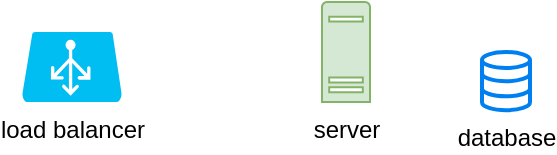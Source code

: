 <mxfile version="24.5.3" type="device">
  <diagram name="Page-1" id="4rd-5g1FzecmHvta1LU_">
    <mxGraphModel dx="984" dy="717" grid="1" gridSize="10" guides="1" tooltips="1" connect="1" arrows="1" fold="1" page="1" pageScale="1" pageWidth="850" pageHeight="1100" math="0" shadow="0">
      <root>
        <mxCell id="0" />
        <mxCell id="1" parent="0" />
        <mxCell id="1jVWjTprnjWGpjzgv2SS-2" value="load balancer" style="verticalLabelPosition=bottom;html=1;verticalAlign=top;align=center;strokeColor=none;fillColor=#00BEF2;shape=mxgraph.azure.azure_load_balancer;" vertex="1" parent="1">
          <mxGeometry x="70" y="330" width="50" height="35" as="geometry" />
        </mxCell>
        <mxCell id="1jVWjTprnjWGpjzgv2SS-3" value="server" style="sketch=0;aspect=fixed;pointerEvents=1;shadow=0;dashed=0;html=1;strokeColor=#82b366;labelPosition=center;verticalLabelPosition=bottom;verticalAlign=top;align=center;fillColor=#d5e8d4;shape=mxgraph.mscae.enterprise.server_generic" vertex="1" parent="1">
          <mxGeometry x="220" y="315" width="24" height="50" as="geometry" />
        </mxCell>
        <mxCell id="1jVWjTprnjWGpjzgv2SS-4" value="database" style="html=1;verticalLabelPosition=bottom;align=center;labelBackgroundColor=#ffffff;verticalAlign=top;strokeWidth=2;strokeColor=#0080F0;shadow=0;dashed=0;shape=mxgraph.ios7.icons.data;" vertex="1" parent="1">
          <mxGeometry x="300" y="340" width="24" height="29.1" as="geometry" />
        </mxCell>
      </root>
    </mxGraphModel>
  </diagram>
</mxfile>
